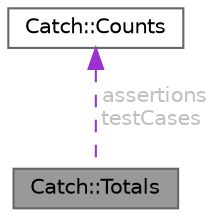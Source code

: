 digraph "Catch::Totals"
{
 // LATEX_PDF_SIZE
  bgcolor="transparent";
  edge [fontname=Helvetica,fontsize=10,labelfontname=Helvetica,labelfontsize=10];
  node [fontname=Helvetica,fontsize=10,shape=box,height=0.2,width=0.4];
  Node1 [id="Node000001",label="Catch::Totals",height=0.2,width=0.4,color="gray40", fillcolor="grey60", style="filled", fontcolor="black",tooltip=" "];
  Node2 -> Node1 [id="edge2_Node000001_Node000002",dir="back",color="darkorchid3",style="dashed",tooltip=" ",label=" assertions\ntestCases",fontcolor="grey" ];
  Node2 [id="Node000002",label="Catch::Counts",height=0.2,width=0.4,color="gray40", fillcolor="white", style="filled",URL="$struct_catch_1_1_counts.html",tooltip=" "];
}
